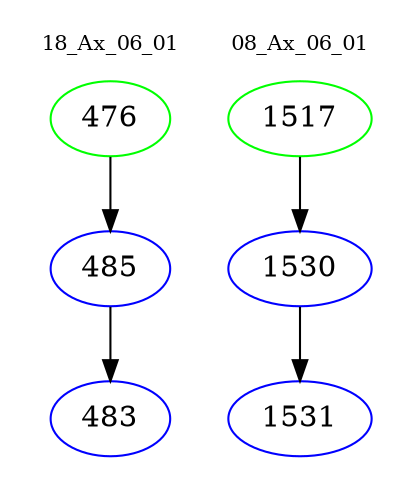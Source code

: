 digraph{
subgraph cluster_0 {
color = white
label = "18_Ax_06_01";
fontsize=10;
T0_476 [label="476", color="green"]
T0_476 -> T0_485 [color="black"]
T0_485 [label="485", color="blue"]
T0_485 -> T0_483 [color="black"]
T0_483 [label="483", color="blue"]
}
subgraph cluster_1 {
color = white
label = "08_Ax_06_01";
fontsize=10;
T1_1517 [label="1517", color="green"]
T1_1517 -> T1_1530 [color="black"]
T1_1530 [label="1530", color="blue"]
T1_1530 -> T1_1531 [color="black"]
T1_1531 [label="1531", color="blue"]
}
}
